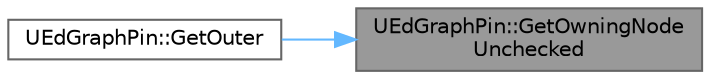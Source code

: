 digraph "UEdGraphPin::GetOwningNodeUnchecked"
{
 // INTERACTIVE_SVG=YES
 // LATEX_PDF_SIZE
  bgcolor="transparent";
  edge [fontname=Helvetica,fontsize=10,labelfontname=Helvetica,labelfontsize=10];
  node [fontname=Helvetica,fontsize=10,shape=box,height=0.2,width=0.4];
  rankdir="RL";
  Node1 [id="Node000001",label="UEdGraphPin::GetOwningNode\lUnchecked",height=0.2,width=0.4,color="gray40", fillcolor="grey60", style="filled", fontcolor="black",tooltip=" "];
  Node1 -> Node2 [id="edge1_Node000001_Node000002",dir="back",color="steelblue1",style="solid",tooltip=" "];
  Node2 [id="Node000002",label="UEdGraphPin::GetOuter",height=0.2,width=0.4,color="grey40", fillcolor="white", style="filled",URL="$de/d87/classUEdGraphPin.html#ab46da9a7868b0132ae1690b0a16b4c8d",tooltip=" "];
}
